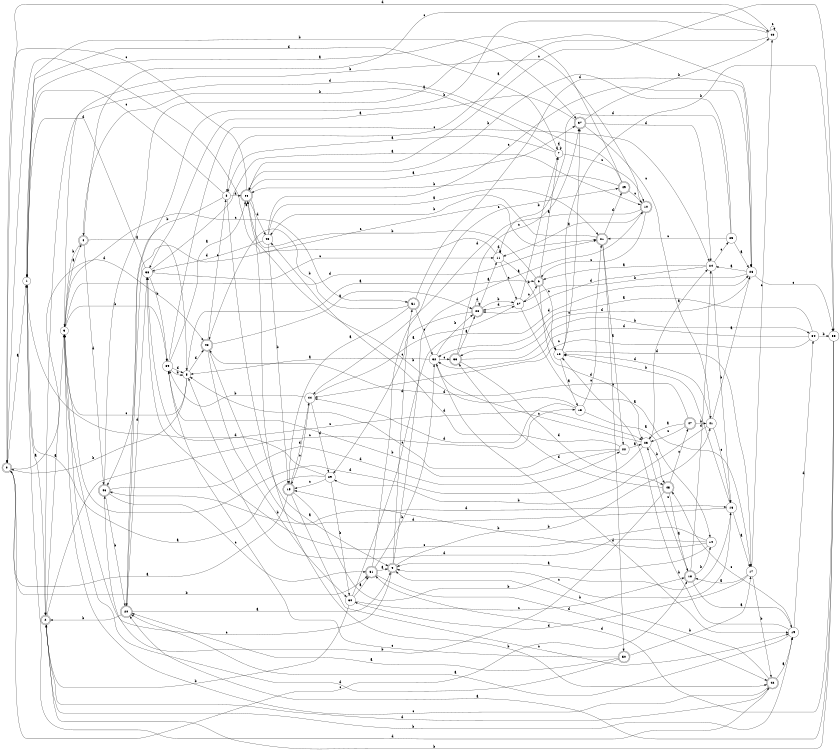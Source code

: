 digraph n42_5 {
__start0 [label="" shape="none"];

rankdir=LR;
size="8,5";

s0 [style="rounded,filled", color="black", fillcolor="white" shape="doublecircle", label="0"];
s1 [style="filled", color="black", fillcolor="white" shape="circle", label="1"];
s2 [style="rounded,filled", color="black", fillcolor="white" shape="doublecircle", label="2"];
s3 [style="filled", color="black", fillcolor="white" shape="circle", label="3"];
s4 [style="rounded,filled", color="black", fillcolor="white" shape="doublecircle", label="4"];
s5 [style="filled", color="black", fillcolor="white" shape="circle", label="5"];
s6 [style="rounded,filled", color="black", fillcolor="white" shape="doublecircle", label="6"];
s7 [style="filled", color="black", fillcolor="white" shape="circle", label="7"];
s8 [style="filled", color="black", fillcolor="white" shape="circle", label="8"];
s9 [style="rounded,filled", color="black", fillcolor="white" shape="doublecircle", label="9"];
s10 [style="rounded,filled", color="black", fillcolor="white" shape="doublecircle", label="10"];
s11 [style="filled", color="black", fillcolor="white" shape="circle", label="11"];
s12 [style="filled", color="black", fillcolor="white" shape="circle", label="12"];
s13 [style="filled", color="black", fillcolor="white" shape="circle", label="13"];
s14 [style="filled", color="black", fillcolor="white" shape="circle", label="14"];
s15 [style="rounded,filled", color="black", fillcolor="white" shape="doublecircle", label="15"];
s16 [style="filled", color="black", fillcolor="white" shape="circle", label="16"];
s17 [style="filled", color="black", fillcolor="white" shape="circle", label="17"];
s18 [style="rounded,filled", color="black", fillcolor="white" shape="doublecircle", label="18"];
s19 [style="filled", color="black", fillcolor="white" shape="circle", label="19"];
s20 [style="rounded,filled", color="black", fillcolor="white" shape="doublecircle", label="20"];
s21 [style="rounded,filled", color="black", fillcolor="white" shape="doublecircle", label="21"];
s22 [style="filled", color="black", fillcolor="white" shape="circle", label="22"];
s23 [style="filled", color="black", fillcolor="white" shape="circle", label="23"];
s24 [style="filled", color="black", fillcolor="white" shape="circle", label="24"];
s25 [style="filled", color="black", fillcolor="white" shape="circle", label="25"];
s26 [style="filled", color="black", fillcolor="white" shape="circle", label="26"];
s27 [style="filled", color="black", fillcolor="white" shape="circle", label="27"];
s28 [style="rounded,filled", color="black", fillcolor="white" shape="doublecircle", label="28"];
s29 [style="filled", color="black", fillcolor="white" shape="circle", label="29"];
s30 [style="filled", color="black", fillcolor="white" shape="circle", label="30"];
s31 [style="rounded,filled", color="black", fillcolor="white" shape="doublecircle", label="31"];
s32 [style="filled", color="black", fillcolor="white" shape="circle", label="32"];
s33 [style="rounded,filled", color="black", fillcolor="white" shape="doublecircle", label="33"];
s34 [style="filled", color="black", fillcolor="white" shape="circle", label="34"];
s35 [style="filled", color="black", fillcolor="white" shape="circle", label="35"];
s36 [style="rounded,filled", color="black", fillcolor="white" shape="doublecircle", label="36"];
s37 [style="rounded,filled", color="black", fillcolor="white" shape="doublecircle", label="37"];
s38 [style="filled", color="black", fillcolor="white" shape="circle", label="38"];
s39 [style="filled", color="black", fillcolor="white" shape="circle", label="39"];
s40 [style="filled", color="black", fillcolor="white" shape="circle", label="40"];
s41 [style="filled", color="black", fillcolor="white" shape="circle", label="41"];
s42 [style="rounded,filled", color="black", fillcolor="white" shape="doublecircle", label="42"];
s43 [style="filled", color="black", fillcolor="white" shape="circle", label="43"];
s44 [style="filled", color="black", fillcolor="white" shape="circle", label="44"];
s45 [style="rounded,filled", color="black", fillcolor="white" shape="doublecircle", label="45"];
s46 [style="rounded,filled", color="black", fillcolor="white" shape="doublecircle", label="46"];
s47 [style="rounded,filled", color="black", fillcolor="white" shape="doublecircle", label="47"];
s48 [style="rounded,filled", color="black", fillcolor="white" shape="doublecircle", label="48"];
s49 [style="rounded,filled", color="black", fillcolor="white" shape="doublecircle", label="49"];
s50 [style="rounded,filled", color="black", fillcolor="white" shape="doublecircle", label="50"];
s51 [style="rounded,filled", color="black", fillcolor="white" shape="doublecircle", label="51"];
s0 -> s1 [label="a"];
s0 -> s31 [label="b"];
s0 -> s18 [label="c"];
s0 -> s48 [label="d"];
s1 -> s2 [label="a"];
s1 -> s37 [label="b"];
s1 -> s23 [label="c"];
s1 -> s7 [label="d"];
s2 -> s3 [label="a"];
s2 -> s19 [label="b"];
s2 -> s13 [label="c"];
s2 -> s42 [label="d"];
s3 -> s4 [label="a"];
s3 -> s39 [label="b"];
s3 -> s51 [label="c"];
s3 -> s21 [label="d"];
s4 -> s5 [label="a"];
s4 -> s3 [label="b"];
s4 -> s40 [label="c"];
s4 -> s46 [label="d"];
s5 -> s6 [label="a"];
s5 -> s0 [label="b"];
s5 -> s3 [label="c"];
s5 -> s48 [label="d"];
s6 -> s7 [label="a"];
s6 -> s36 [label="b"];
s6 -> s12 [label="c"];
s6 -> s23 [label="d"];
s7 -> s8 [label="a"];
s7 -> s4 [label="b"];
s7 -> s10 [label="c"];
s7 -> s7 [label="d"];
s8 -> s9 [label="a"];
s8 -> s46 [label="b"];
s8 -> s1 [label="c"];
s8 -> s36 [label="d"];
s9 -> s10 [label="a"];
s9 -> s41 [label="b"];
s9 -> s3 [label="c"];
s9 -> s51 [label="d"];
s10 -> s11 [label="a"];
s10 -> s3 [label="b"];
s10 -> s6 [label="c"];
s10 -> s44 [label="d"];
s11 -> s0 [label="a"];
s11 -> s12 [label="b"];
s11 -> s27 [label="c"];
s11 -> s11 [label="d"];
s12 -> s13 [label="a"];
s12 -> s35 [label="b"];
s12 -> s37 [label="c"];
s12 -> s17 [label="d"];
s13 -> s14 [label="a"];
s13 -> s36 [label="b"];
s13 -> s21 [label="c"];
s13 -> s44 [label="d"];
s14 -> s9 [label="a"];
s14 -> s15 [label="b"];
s14 -> s38 [label="c"];
s14 -> s5 [label="d"];
s15 -> s0 [label="a"];
s15 -> s16 [label="b"];
s15 -> s19 [label="c"];
s15 -> s44 [label="d"];
s16 -> s17 [label="a"];
s16 -> s12 [label="b"];
s16 -> s9 [label="c"];
s16 -> s46 [label="d"];
s17 -> s18 [label="a"];
s17 -> s42 [label="b"];
s17 -> s40 [label="c"];
s17 -> s30 [label="d"];
s18 -> s19 [label="a"];
s18 -> s14 [label="b"];
s18 -> s23 [label="c"];
s18 -> s24 [label="d"];
s19 -> s20 [label="a"];
s19 -> s12 [label="b"];
s19 -> s45 [label="c"];
s19 -> s34 [label="d"];
s20 -> s9 [label="a"];
s20 -> s2 [label="b"];
s20 -> s21 [label="c"];
s20 -> s38 [label="d"];
s21 -> s22 [label="a"];
s21 -> s43 [label="b"];
s21 -> s50 [label="c"];
s21 -> s49 [label="d"];
s22 -> s23 [label="a"];
s22 -> s39 [label="b"];
s22 -> s5 [label="c"];
s22 -> s43 [label="d"];
s23 -> s24 [label="a"];
s23 -> s45 [label="b"];
s23 -> s32 [label="c"];
s23 -> s3 [label="d"];
s24 -> s6 [label="a"];
s24 -> s16 [label="b"];
s24 -> s25 [label="c"];
s24 -> s28 [label="d"];
s25 -> s26 [label="a"];
s25 -> s36 [label="b"];
s25 -> s21 [label="c"];
s25 -> s11 [label="d"];
s26 -> s24 [label="a"];
s26 -> s27 [label="b"];
s26 -> s35 [label="c"];
s26 -> s33 [label="d"];
s27 -> s17 [label="a"];
s27 -> s7 [label="b"];
s27 -> s6 [label="c"];
s27 -> s28 [label="d"];
s28 -> s11 [label="a"];
s28 -> s27 [label="b"];
s28 -> s29 [label="c"];
s28 -> s28 [label="d"];
s29 -> s1 [label="a"];
s29 -> s30 [label="b"];
s29 -> s15 [label="c"];
s29 -> s38 [label="d"];
s30 -> s31 [label="a"];
s30 -> s2 [label="b"];
s30 -> s18 [label="c"];
s30 -> s26 [label="d"];
s31 -> s9 [label="a"];
s31 -> s32 [label="b"];
s31 -> s49 [label="c"];
s31 -> s42 [label="d"];
s32 -> s5 [label="a"];
s32 -> s28 [label="b"];
s32 -> s33 [label="c"];
s32 -> s19 [label="d"];
s33 -> s28 [label="a"];
s33 -> s34 [label="b"];
s33 -> s37 [label="c"];
s33 -> s45 [label="d"];
s34 -> s32 [label="a"];
s34 -> s35 [label="b"];
s34 -> s44 [label="c"];
s34 -> s32 [label="d"];
s35 -> s20 [label="a"];
s35 -> s2 [label="b"];
s35 -> s36 [label="c"];
s35 -> s31 [label="d"];
s36 -> s37 [label="a"];
s36 -> s42 [label="b"];
s36 -> s0 [label="c"];
s36 -> s43 [label="d"];
s37 -> s38 [label="a"];
s37 -> s40 [label="b"];
s37 -> s41 [label="c"];
s37 -> s24 [label="d"];
s38 -> s10 [label="a"];
s38 -> s39 [label="b"];
s38 -> s11 [label="c"];
s38 -> s1 [label="d"];
s39 -> s36 [label="a"];
s39 -> s5 [label="b"];
s39 -> s24 [label="c"];
s39 -> s5 [label="d"];
s40 -> s8 [label="a"];
s40 -> s20 [label="b"];
s40 -> s40 [label="c"];
s40 -> s0 [label="d"];
s41 -> s26 [label="a"];
s41 -> s29 [label="b"];
s41 -> s16 [label="c"];
s41 -> s12 [label="d"];
s42 -> s19 [label="a"];
s42 -> s9 [label="b"];
s42 -> s3 [label="c"];
s42 -> s1 [label="d"];
s43 -> s21 [label="a"];
s43 -> s15 [label="b"];
s43 -> s26 [label="c"];
s43 -> s38 [label="d"];
s44 -> s27 [label="a"];
s44 -> s39 [label="b"];
s44 -> s15 [label="c"];
s44 -> s29 [label="d"];
s45 -> s18 [label="a"];
s45 -> s46 [label="b"];
s45 -> s47 [label="c"];
s45 -> s33 [label="d"];
s46 -> s26 [label="a"];
s46 -> s20 [label="b"];
s46 -> s31 [label="c"];
s46 -> s22 [label="d"];
s47 -> s23 [label="a"];
s47 -> s41 [label="b"];
s47 -> s23 [label="c"];
s47 -> s48 [label="d"];
s48 -> s28 [label="a"];
s48 -> s30 [label="b"];
s48 -> s8 [label="c"];
s48 -> s16 [label="d"];
s49 -> s1 [label="a"];
s49 -> s36 [label="b"];
s49 -> s10 [label="c"];
s49 -> s2 [label="d"];
s50 -> s20 [label="a"];
s50 -> s17 [label="b"];
s50 -> s39 [label="c"];
s50 -> s3 [label="d"];
s51 -> s15 [label="a"];
s51 -> s48 [label="b"];
s51 -> s32 [label="c"];
s51 -> s26 [label="d"];

}